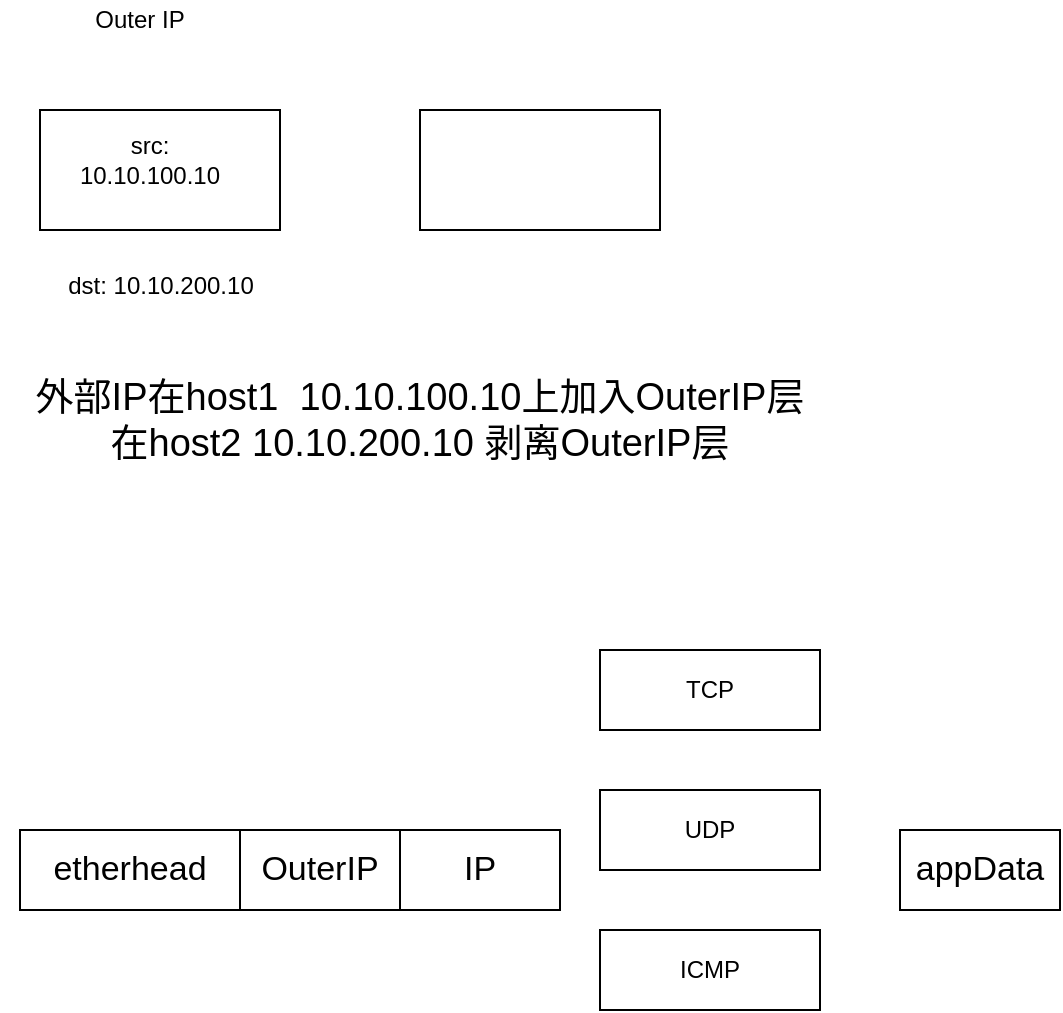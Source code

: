 <mxGraphModel dx="359" dy="336" grid="1" gridSize="10" guides="1" tooltips="1" connect="1" arrows="1" fold="1" page="1" pageScale="1" pageWidth="827" pageHeight="1169" background="#ffffff"><root><mxCell id="0"/><mxCell id="1" parent="0"/><mxCell id="2" value="" style="rounded=0;whiteSpace=wrap;html=1;" vertex="1" parent="1"><mxGeometry x="80" y="140" width="120" height="60" as="geometry"/></mxCell><mxCell id="3" value="" style="rounded=0;whiteSpace=wrap;html=1;" vertex="1" parent="1"><mxGeometry x="270" y="140" width="120" height="60" as="geometry"/></mxCell><mxCell id="4" value="Outer IP" style="text;html=1;strokeColor=none;fillColor=none;align=center;verticalAlign=middle;whiteSpace=wrap;rounded=0;" vertex="1" parent="1"><mxGeometry x="90" y="85" width="80" height="20" as="geometry"/></mxCell><mxCell id="5" value="src: 10.10.100.10" style="text;html=1;strokeColor=none;fillColor=none;align=center;verticalAlign=middle;whiteSpace=wrap;rounded=0;" vertex="1" parent="1"><mxGeometry x="90" y="150" width="90" height="30" as="geometry"/></mxCell><mxCell id="6" value="dst: 10.10.200.10" style="text;html=1;strokeColor=none;fillColor=none;align=center;verticalAlign=middle;whiteSpace=wrap;rounded=0;" vertex="1" parent="1"><mxGeometry x="83" y="203" width="115" height="50" as="geometry"/></mxCell><mxCell id="7" value="&lt;font style=&quot;font-size: 19px&quot;&gt;外部IP在host1&amp;nbsp; 10.10.100.10上加入OuterIP层&lt;/font&gt;&lt;div style=&quot;font-size: 19px&quot;&gt;&lt;font style=&quot;font-size: 19px&quot;&gt;在host2 10.10.200.10 剥离OuterIP层&lt;/font&gt;&lt;/div&gt;" style="text;html=1;strokeColor=none;fillColor=none;align=center;verticalAlign=middle;whiteSpace=wrap;rounded=0;" vertex="1" parent="1"><mxGeometry x="60" y="270" width="420" height="50" as="geometry"/></mxCell><mxCell id="8" value="&lt;font style=&quot;font-size: 17px&quot;&gt;etherhead&lt;/font&gt;" style="rounded=0;whiteSpace=wrap;html=1;" vertex="1" parent="1"><mxGeometry x="70" y="500" width="110" height="40" as="geometry"/></mxCell><mxCell id="9" value="&lt;span style=&quot;font-size: 17px&quot;&gt;OuterIP&lt;/span&gt;" style="rounded=0;whiteSpace=wrap;html=1;" vertex="1" parent="1"><mxGeometry x="180" y="500" width="80" height="40" as="geometry"/></mxCell><mxCell id="10" value="&lt;span style=&quot;font-size: 17px&quot;&gt;IP&lt;/span&gt;" style="rounded=0;whiteSpace=wrap;html=1;" vertex="1" parent="1"><mxGeometry x="260" y="500" width="80" height="40" as="geometry"/></mxCell><mxCell id="11" value="TCP" style="rounded=0;whiteSpace=wrap;html=1;" vertex="1" parent="1"><mxGeometry x="360" y="410" width="110" height="40" as="geometry"/></mxCell><mxCell id="12" value="UDP" style="rounded=0;whiteSpace=wrap;html=1;" vertex="1" parent="1"><mxGeometry x="360" y="480" width="110" height="40" as="geometry"/></mxCell><mxCell id="14" value="ICMP" style="rounded=0;whiteSpace=wrap;html=1;" vertex="1" parent="1"><mxGeometry x="360" y="550" width="110" height="40" as="geometry"/></mxCell><mxCell id="15" value="&lt;span style=&quot;font-size: 17px&quot;&gt;appData&lt;/span&gt;" style="rounded=0;whiteSpace=wrap;html=1;" vertex="1" parent="1"><mxGeometry x="510" y="500" width="80" height="40" as="geometry"/></mxCell></root></mxGraphModel>